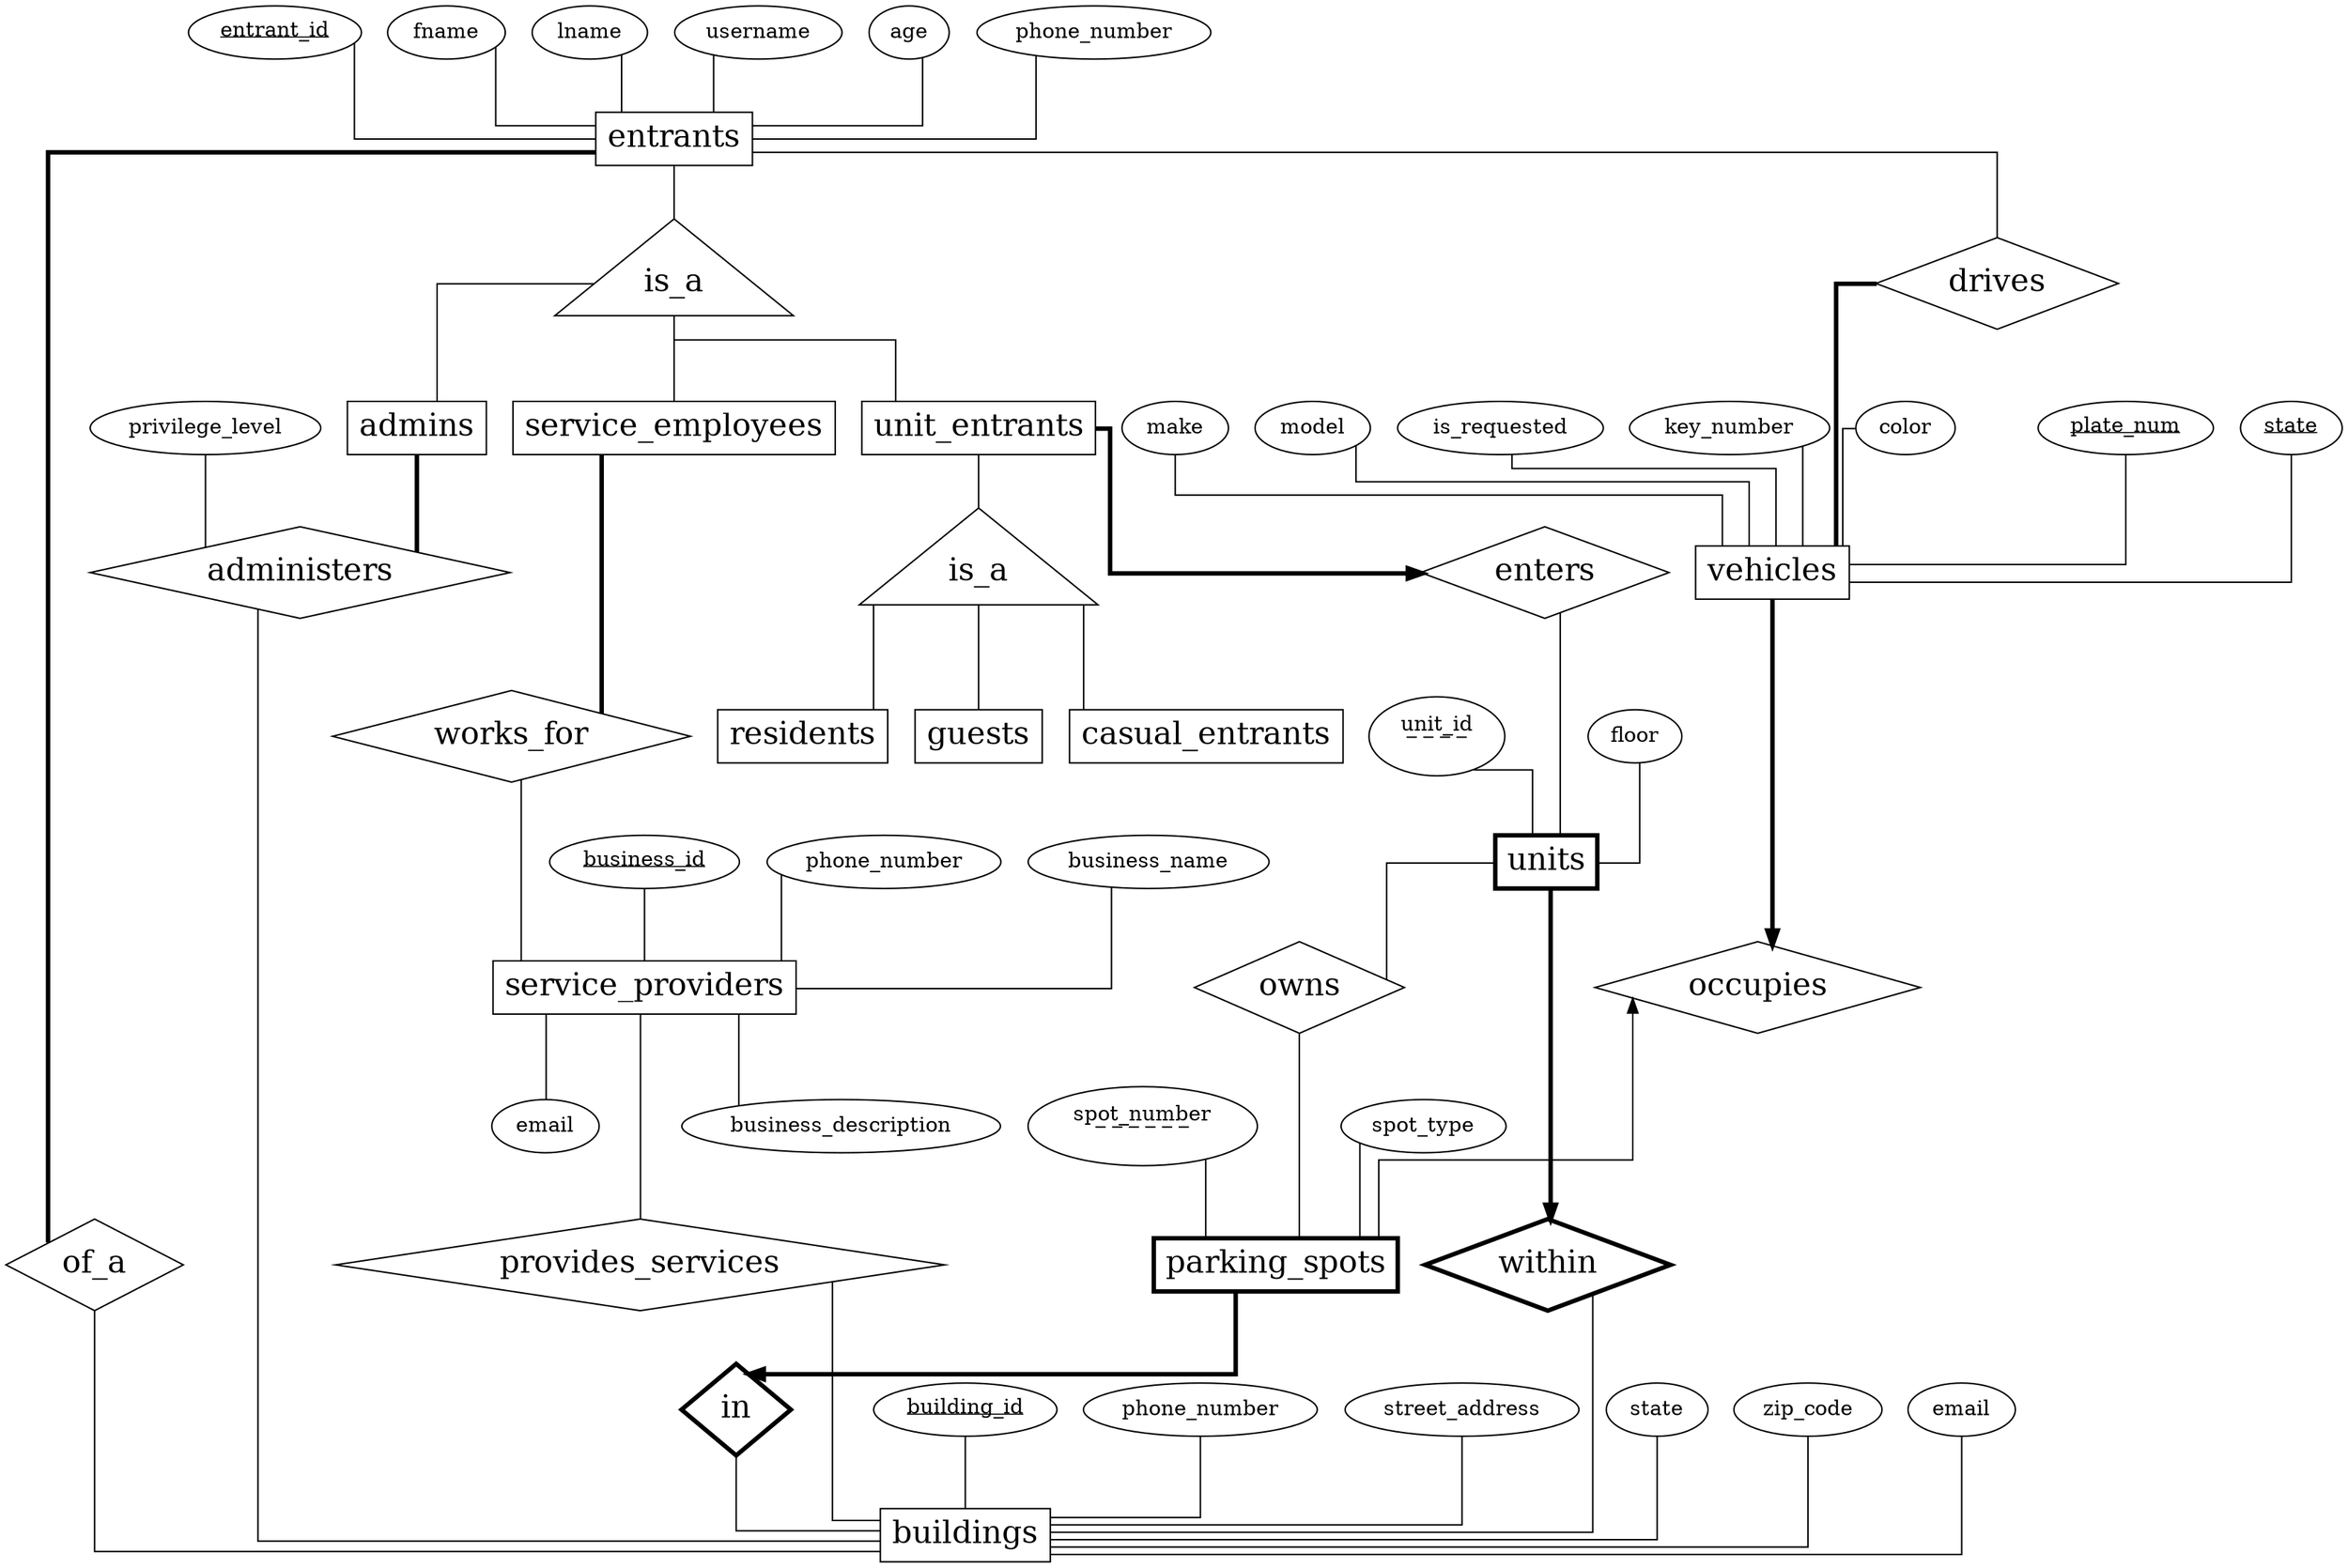 digraph ERDiagram{
	splines=ortho
	{
		node[fontsize=21]
		{
			node[shape=diamond]
			owns
			works_for
			drives
			occupies
			of_a
			enters
			{
				node[penwidth=3]
				within
				in
			}
			administers
			provides_services
		}

		{
			node[shape=rectangle]
			{
				node[penwidth=3]
				units
				parking_spots
			}
			unit_entrants
			buildings
			admins
			entrants
			vehicles
			service_providers
			service_employees
			guests
			casual_entrants
			residents
		}

		{
			node[shape=triangle]
			{node[label=is_a] is_a1}
			{node[label=is_a] is_a2}
		}
	}


	{
		edge[arrowtail=none, arrowhead=none]
		{node[label=<<u>entrant_id</u>>]entrant_id}->entrants
		fname->entrants
		lname->entrants
		username->entrants
		age->entrants
		{node[label=<<u>state</u>>]state}->vehicles
		make->vehicles
		model->vehicles
		is_requested->vehicles
		key_number->vehicles
		color->vehicles
		{node[label=<<u>plate_num</u>>]plate_num}->vehicles
		{node[label="spot_number\n‾ ‾ ‾ ‾ ‾ ‾"] spot_number}->parking_spots
		{node[label="unit_id\n‾ ‾ ‾ ‾"]unit_id}->units
		floor->units
		{node[label=<<u>building_id</u>>]building_id}->buildings
		{node[label=phone_number] phone_number}->buildings
		street_address->buildings
		{node[label=state]state2}->buildings
		zip_code->buildings
		{node[label=email] email2}->buildings
		business_name->service_providers
		service_providers->business_description
		{node[label=<<u>business_id</u>>]business_id}->service_providers
		{node[label=phone_number] phone_number2}->service_providers
		service_providers->email

		{node[label=phone_number] phone_number3}->entrants
		entrants->drives
		entrants->is_a1->{rank=same; admins, unit_entrants, service_employees}
		unit_entrants->is_a2->{rank=same; guests, casual_entrants, residents}
		enters->units
		units->owns->parking_spots
		spot_type->parking_spots
		within->buildings
		administers->buildings
		privilege_level->administers
		service_providers->provides_services->buildings
		works_for->service_providers
		of_a->buildings
		in->buildings
	}

	{
		edge[arrowhead=none, arrowtail=normal, dir=back]
		occupies->parking_spots
	}
	{
		edge[penwidth=3]
		parking_spots->in
		units->within
		unit_entrants->enters
		vehicles->occupies
		{
			edge[arrowhead=none]
			entrants->of_a
			admins->administers
			service_employees->works_for
			drives->vehicles
		}
	}

	{
		edge[style=invis]
		drives->state
		works_for->business_id
		guests->business_id
		enters->floor
		owns->spot_number
	}
}
